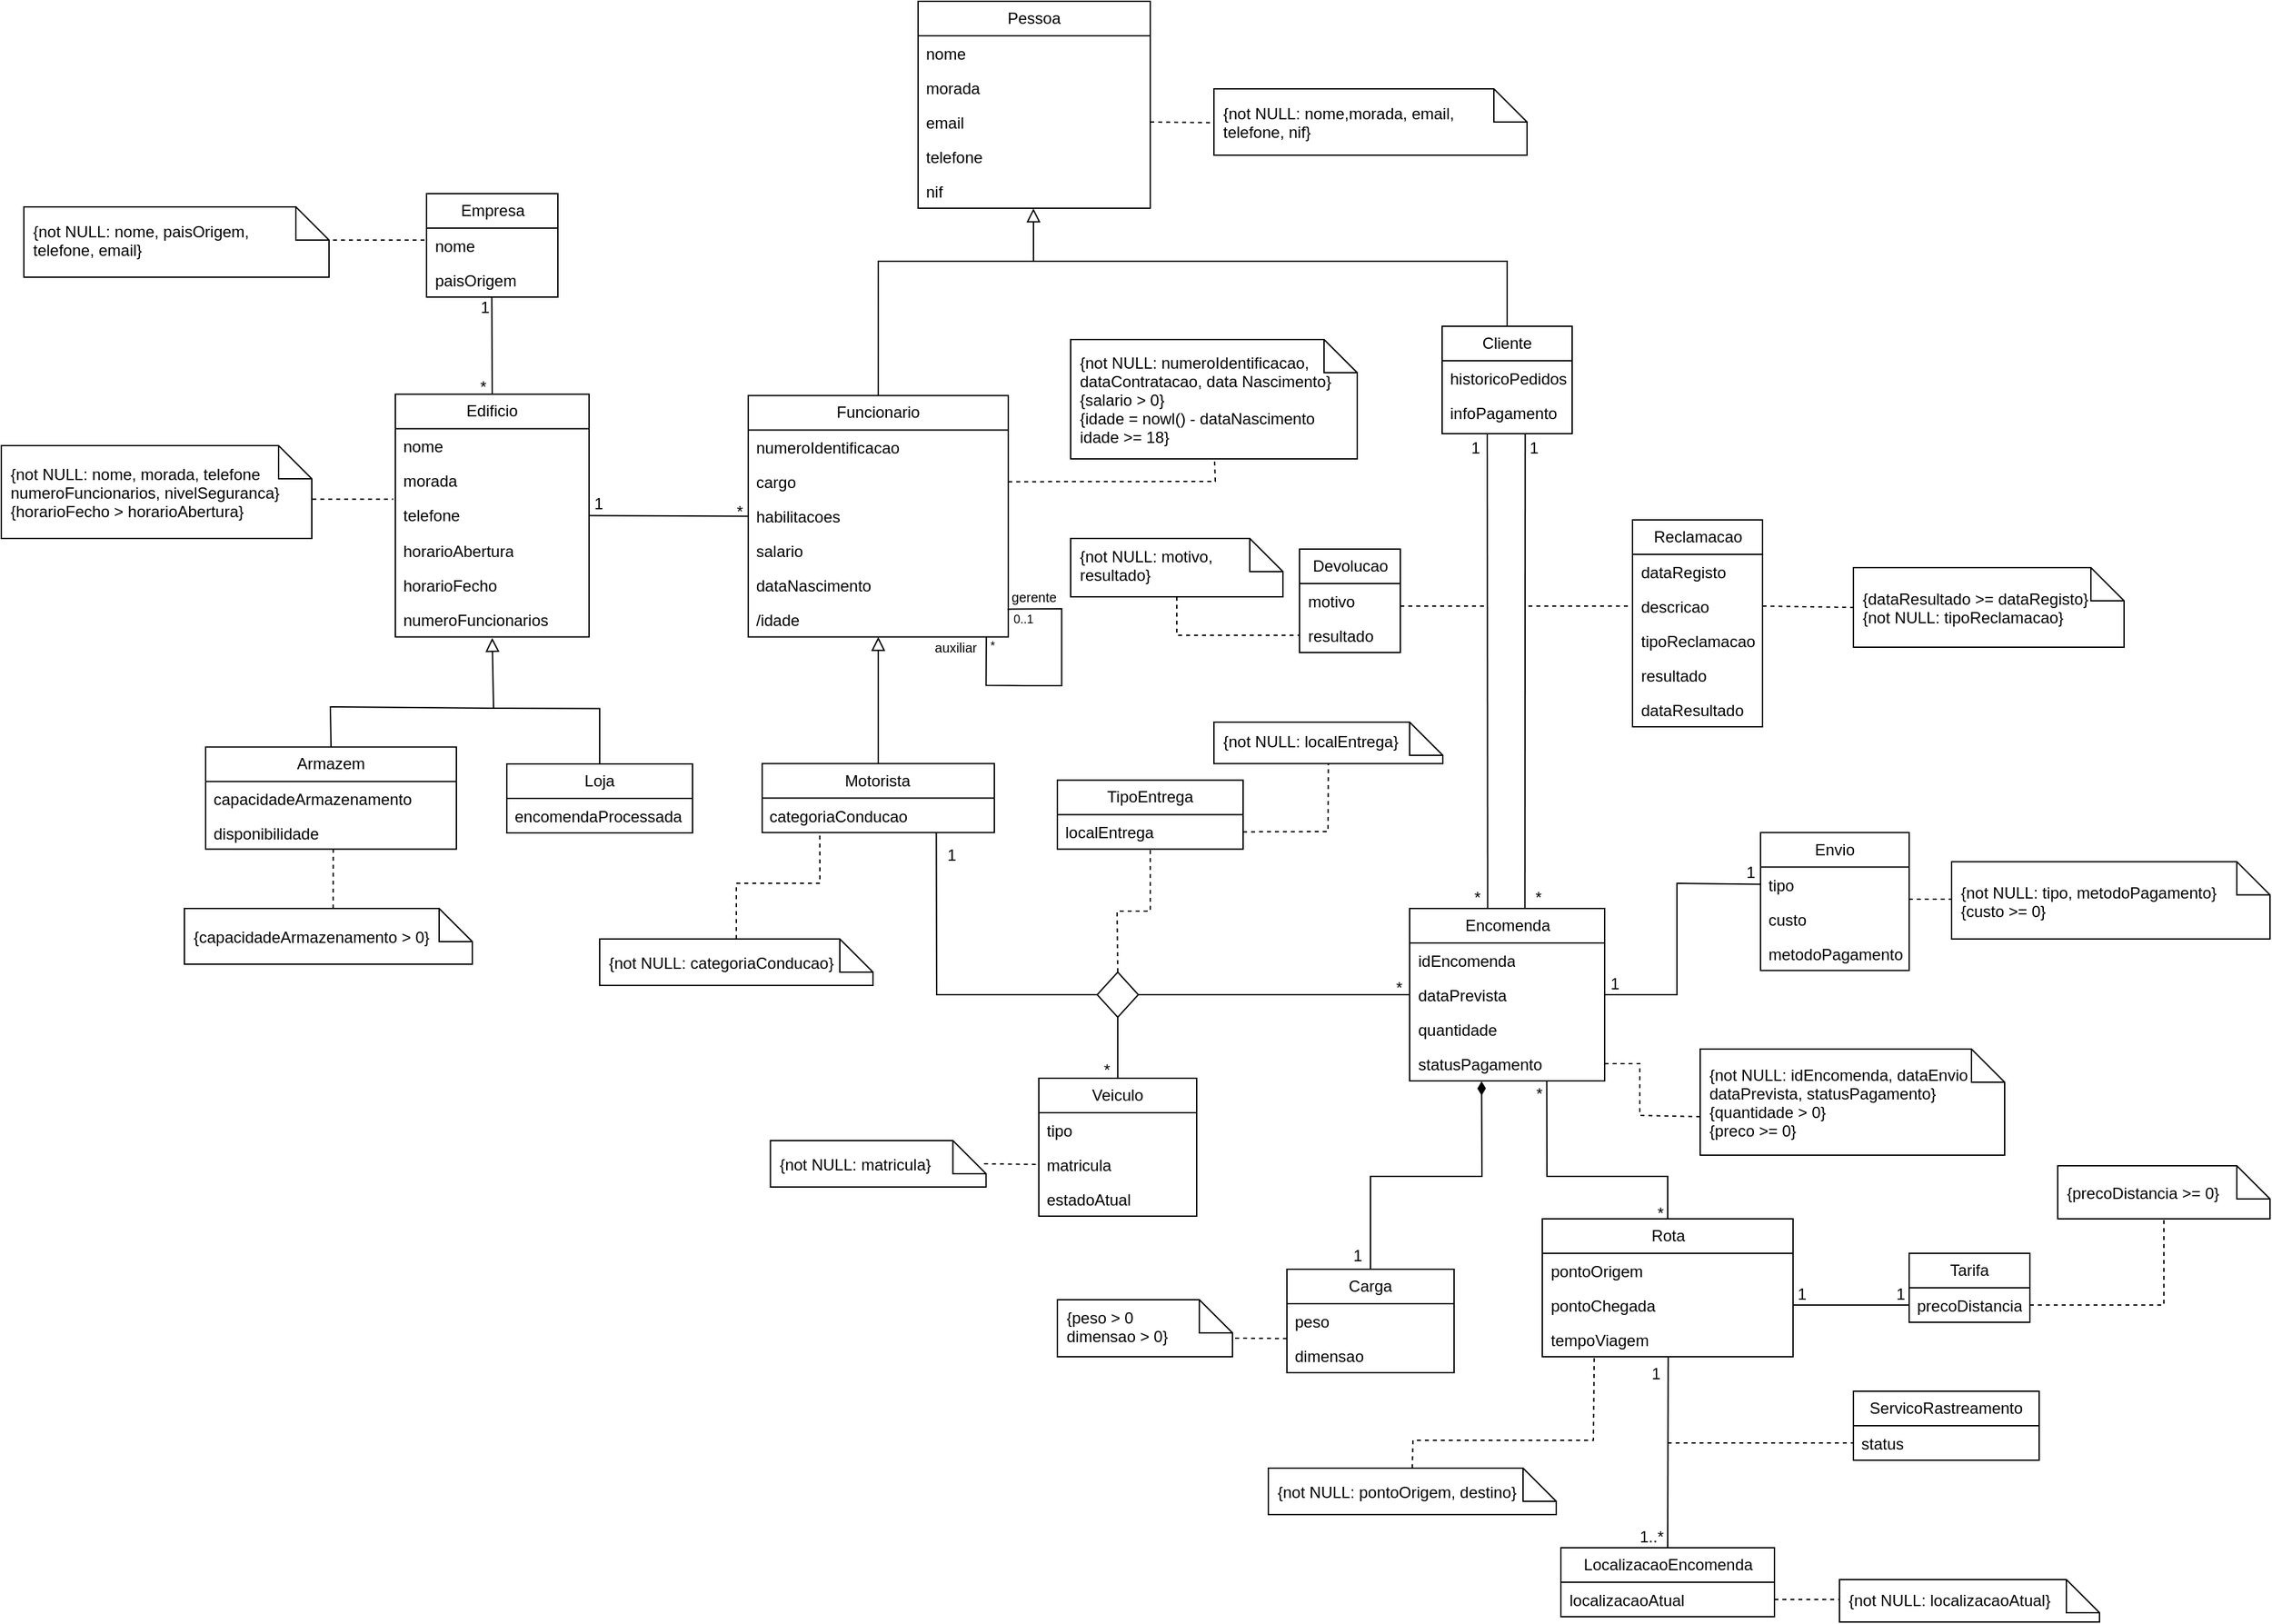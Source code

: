 <mxfile version="22.0.8" type="google">
  <diagram name="Página-1" id="c1pf2w7rJ1MKohKV896V">
    <mxGraphModel grid="1" page="1" gridSize="10" guides="1" tooltips="1" connect="1" arrows="1" fold="1" pageScale="1" pageWidth="827" pageHeight="1169" math="0" shadow="0">
      <root>
        <mxCell id="0" />
        <mxCell id="1" parent="0" />
        <mxCell id="B8VGZmQ4fg6ziI3VZuuN-1" value="Empresa" style="swimlane;fontStyle=0;childLayout=stackLayout;horizontal=1;startSize=26;fillColor=none;horizontalStack=0;resizeParent=1;resizeParentMax=0;resizeLast=0;collapsible=1;marginBottom=0;whiteSpace=wrap;html=1;" vertex="1" parent="1">
          <mxGeometry x="-179.5" y="40" width="99" height="78" as="geometry" />
        </mxCell>
        <mxCell id="B8VGZmQ4fg6ziI3VZuuN-2" value="nome" style="text;strokeColor=none;fillColor=none;align=left;verticalAlign=top;spacingLeft=4;spacingRight=4;overflow=hidden;rotatable=0;points=[[0,0.5],[1,0.5]];portConstraint=eastwest;whiteSpace=wrap;html=1;" vertex="1" parent="B8VGZmQ4fg6ziI3VZuuN-1">
          <mxGeometry y="26" width="99" height="26" as="geometry" />
        </mxCell>
        <mxCell id="B8VGZmQ4fg6ziI3VZuuN-3" value="paisOrigem" style="text;strokeColor=none;fillColor=none;align=left;verticalAlign=top;spacingLeft=4;spacingRight=4;overflow=hidden;rotatable=0;points=[[0,0.5],[1,0.5]];portConstraint=eastwest;whiteSpace=wrap;html=1;" vertex="1" parent="B8VGZmQ4fg6ziI3VZuuN-1">
          <mxGeometry y="52" width="99" height="26" as="geometry" />
        </mxCell>
        <mxCell id="B8VGZmQ4fg6ziI3VZuuN-4" value="Edificio" style="swimlane;fontStyle=0;childLayout=stackLayout;horizontal=1;startSize=26;fillColor=none;horizontalStack=0;resizeParent=1;resizeParentMax=0;resizeLast=0;collapsible=1;marginBottom=0;whiteSpace=wrap;html=1;direction=east;" vertex="1" parent="1">
          <mxGeometry x="-203" y="191.23" width="146" height="183" as="geometry" />
        </mxCell>
        <mxCell id="B8VGZmQ4fg6ziI3VZuuN-5" value="nome" style="text;strokeColor=none;fillColor=none;align=left;verticalAlign=top;spacingLeft=4;spacingRight=4;overflow=hidden;rotatable=0;points=[[0,0.5],[1,0.5]];portConstraint=eastwest;whiteSpace=wrap;html=1;" vertex="1" parent="B8VGZmQ4fg6ziI3VZuuN-4">
          <mxGeometry y="26" width="146" height="26" as="geometry" />
        </mxCell>
        <mxCell id="B8VGZmQ4fg6ziI3VZuuN-6" value="morada" style="text;strokeColor=none;fillColor=none;align=left;verticalAlign=top;spacingLeft=4;spacingRight=4;overflow=hidden;rotatable=0;points=[[0,0.5],[1,0.5]];portConstraint=eastwest;whiteSpace=wrap;html=1;" vertex="1" parent="B8VGZmQ4fg6ziI3VZuuN-4">
          <mxGeometry y="52" width="146" height="26" as="geometry" />
        </mxCell>
        <mxCell id="B8VGZmQ4fg6ziI3VZuuN-7" value="telefone&lt;br&gt;" style="text;strokeColor=none;fillColor=none;align=left;verticalAlign=top;spacingLeft=4;spacingRight=4;overflow=hidden;rotatable=0;points=[[0,0.5],[1,0.5]];portConstraint=eastwest;whiteSpace=wrap;html=1;" vertex="1" parent="B8VGZmQ4fg6ziI3VZuuN-4">
          <mxGeometry y="78" width="146" height="27" as="geometry" />
        </mxCell>
        <mxCell id="B8VGZmQ4fg6ziI3VZuuN-8" value="horarioAbertura" style="text;strokeColor=none;fillColor=none;align=left;verticalAlign=top;spacingLeft=4;spacingRight=4;overflow=hidden;rotatable=0;points=[[0,0.5],[1,0.5]];portConstraint=eastwest;whiteSpace=wrap;html=1;" vertex="1" parent="B8VGZmQ4fg6ziI3VZuuN-4">
          <mxGeometry y="105" width="146" height="26" as="geometry" />
        </mxCell>
        <mxCell id="B8VGZmQ4fg6ziI3VZuuN-9" value="horarioFecho" style="text;strokeColor=none;fillColor=none;align=left;verticalAlign=top;spacingLeft=4;spacingRight=4;overflow=hidden;rotatable=0;points=[[0,0.5],[1,0.5]];portConstraint=eastwest;whiteSpace=wrap;html=1;" vertex="1" parent="B8VGZmQ4fg6ziI3VZuuN-4">
          <mxGeometry y="131" width="146" height="26" as="geometry" />
        </mxCell>
        <mxCell id="B8VGZmQ4fg6ziI3VZuuN-10" value="numeroFuncionarios" style="text;strokeColor=none;fillColor=none;align=left;verticalAlign=top;spacingLeft=4;spacingRight=4;overflow=hidden;rotatable=0;points=[[0,0.5],[1,0.5]];portConstraint=eastwest;whiteSpace=wrap;html=1;" vertex="1" parent="B8VGZmQ4fg6ziI3VZuuN-4">
          <mxGeometry y="157" width="146" height="26" as="geometry" />
        </mxCell>
        <mxCell id="B8VGZmQ4fg6ziI3VZuuN-13" value="" style="endArrow=none;html=1;rounded=0;exitX=0.5;exitY=0;exitDx=0;exitDy=0;entryX=0.497;entryY=1;entryDx=0;entryDy=0;entryPerimeter=0;" edge="1" parent="1" source="B8VGZmQ4fg6ziI3VZuuN-4" target="B8VGZmQ4fg6ziI3VZuuN-3">
          <mxGeometry relative="1" as="geometry">
            <mxPoint x="-112" y="198.23" as="sourcePoint" />
            <mxPoint x="-130" y="120" as="targetPoint" />
          </mxGeometry>
        </mxCell>
        <mxCell id="B8VGZmQ4fg6ziI3VZuuN-14" value="*" style="resizable=0;html=1;whiteSpace=wrap;align=left;verticalAlign=bottom;" connectable="0" vertex="1" parent="B8VGZmQ4fg6ziI3VZuuN-13">
          <mxGeometry x="-1" relative="1" as="geometry">
            <mxPoint x="-11" y="3" as="offset" />
          </mxGeometry>
        </mxCell>
        <mxCell id="B8VGZmQ4fg6ziI3VZuuN-15" value="1" style="resizable=0;html=1;whiteSpace=wrap;align=right;verticalAlign=bottom;" connectable="0" vertex="1" parent="B8VGZmQ4fg6ziI3VZuuN-13">
          <mxGeometry x="1" relative="1" as="geometry">
            <mxPoint y="16" as="offset" />
          </mxGeometry>
        </mxCell>
        <mxCell id="B8VGZmQ4fg6ziI3VZuuN-16" value="Loja" style="swimlane;fontStyle=0;childLayout=stackLayout;horizontal=1;startSize=26;fillColor=none;horizontalStack=0;resizeParent=1;resizeParentMax=0;resizeLast=0;collapsible=1;marginBottom=0;whiteSpace=wrap;html=1;" vertex="1" parent="1">
          <mxGeometry x="-119" y="469.97" width="140" height="52" as="geometry" />
        </mxCell>
        <mxCell id="B8VGZmQ4fg6ziI3VZuuN-17" value="encomendaProcessada" style="text;strokeColor=none;fillColor=none;align=left;verticalAlign=top;spacingLeft=4;spacingRight=4;overflow=hidden;rotatable=0;points=[[0,0.5],[1,0.5]];portConstraint=eastwest;whiteSpace=wrap;html=1;" vertex="1" parent="B8VGZmQ4fg6ziI3VZuuN-16">
          <mxGeometry y="26" width="140" height="26" as="geometry" />
        </mxCell>
        <mxCell id="B8VGZmQ4fg6ziI3VZuuN-18" value="Armazem" style="swimlane;fontStyle=0;childLayout=stackLayout;horizontal=1;startSize=26;fillColor=none;horizontalStack=0;resizeParent=1;resizeParentMax=0;resizeLast=0;collapsible=1;marginBottom=0;whiteSpace=wrap;html=1;" vertex="1" parent="1">
          <mxGeometry x="-346" y="457.23" width="189" height="77" as="geometry" />
        </mxCell>
        <mxCell id="B8VGZmQ4fg6ziI3VZuuN-19" value="capacidadeArmazenamento" style="text;strokeColor=none;fillColor=none;align=left;verticalAlign=top;spacingLeft=4;spacingRight=4;overflow=hidden;rotatable=0;points=[[0,0.5],[1,0.5]];portConstraint=eastwest;whiteSpace=wrap;html=1;" vertex="1" parent="B8VGZmQ4fg6ziI3VZuuN-18">
          <mxGeometry y="26" width="189" height="26" as="geometry" />
        </mxCell>
        <mxCell id="B8VGZmQ4fg6ziI3VZuuN-20" value="disponibilidade" style="text;strokeColor=none;fillColor=none;align=left;verticalAlign=top;spacingLeft=4;spacingRight=4;overflow=hidden;rotatable=0;points=[[0,0.5],[1,0.5]];portConstraint=eastwest;whiteSpace=wrap;html=1;" vertex="1" parent="B8VGZmQ4fg6ziI3VZuuN-18">
          <mxGeometry y="52" width="189" height="25" as="geometry" />
        </mxCell>
        <mxCell id="B8VGZmQ4fg6ziI3VZuuN-21" value="" style="endArrow=none;html=1;rounded=0;entryX=0.5;entryY=0;entryDx=0;entryDy=0;" edge="1" parent="1" target="B8VGZmQ4fg6ziI3VZuuN-16">
          <mxGeometry width="50" height="50" relative="1" as="geometry">
            <mxPoint x="-133" y="428" as="sourcePoint" />
            <mxPoint x="3.5" y="430.23" as="targetPoint" />
            <Array as="points">
              <mxPoint x="-49" y="428.23" />
            </Array>
          </mxGeometry>
        </mxCell>
        <mxCell id="B8VGZmQ4fg6ziI3VZuuN-22" value="" style="endArrow=none;html=1;rounded=0;exitX=1;exitY=0.5;exitDx=0;exitDy=0;entryX=0;entryY=0.5;entryDx=0;entryDy=0;" edge="1" parent="1" source="B8VGZmQ4fg6ziI3VZuuN-7" target="B8VGZmQ4fg6ziI3VZuuN-30">
          <mxGeometry relative="1" as="geometry">
            <mxPoint x="-56" y="270.4" as="sourcePoint" />
            <mxPoint x="7" y="270.23" as="targetPoint" />
          </mxGeometry>
        </mxCell>
        <mxCell id="B8VGZmQ4fg6ziI3VZuuN-23" value="1" style="resizable=0;html=1;whiteSpace=wrap;align=left;verticalAlign=bottom;" connectable="0" vertex="1" parent="B8VGZmQ4fg6ziI3VZuuN-22">
          <mxGeometry x="-1" relative="1" as="geometry">
            <mxPoint x="2" as="offset" />
          </mxGeometry>
        </mxCell>
        <mxCell id="B8VGZmQ4fg6ziI3VZuuN-24" value="*" style="resizable=0;html=1;whiteSpace=wrap;align=right;verticalAlign=bottom;" connectable="0" vertex="1" parent="B8VGZmQ4fg6ziI3VZuuN-22">
          <mxGeometry x="1" relative="1" as="geometry">
            <mxPoint x="-2" y="5" as="offset" />
          </mxGeometry>
        </mxCell>
        <mxCell id="B8VGZmQ4fg6ziI3VZuuN-25" value="" style="endArrow=block;html=1;rounded=0;align=center;verticalAlign=bottom;endFill=0;labelBackgroundColor=none;endSize=8;entryX=0.5;entryY=1.03;entryDx=0;entryDy=0;entryPerimeter=0;exitX=0.5;exitY=0;exitDx=0;exitDy=0;" edge="1" parent="1" source="B8VGZmQ4fg6ziI3VZuuN-18" target="B8VGZmQ4fg6ziI3VZuuN-10">
          <mxGeometry relative="1" as="geometry">
            <mxPoint x="-252" y="456.23" as="sourcePoint" />
            <mxPoint x="-129.27" y="396.062" as="targetPoint" />
            <Array as="points">
              <mxPoint x="-252" y="427" />
              <mxPoint x="-129" y="428" />
            </Array>
          </mxGeometry>
        </mxCell>
        <mxCell id="B8VGZmQ4fg6ziI3VZuuN-26" value="" style="resizable=0;html=1;align=center;verticalAlign=top;labelBackgroundColor=none;" connectable="0" vertex="1" parent="B8VGZmQ4fg6ziI3VZuuN-25">
          <mxGeometry relative="1" as="geometry" />
        </mxCell>
        <mxCell id="B8VGZmQ4fg6ziI3VZuuN-27" value="Funcionario" style="swimlane;fontStyle=0;childLayout=stackLayout;horizontal=1;startSize=26;fillColor=none;horizontalStack=0;resizeParent=1;resizeParentMax=0;resizeLast=0;collapsible=1;marginBottom=0;whiteSpace=wrap;html=1;" vertex="1" parent="1">
          <mxGeometry x="62.98" y="192.23" width="196" height="182" as="geometry" />
        </mxCell>
        <mxCell id="B8VGZmQ4fg6ziI3VZuuN-28" value="numeroIdentificacao" style="text;strokeColor=none;fillColor=none;align=left;verticalAlign=top;spacingLeft=4;spacingRight=4;overflow=hidden;rotatable=0;points=[[0,0.5],[1,0.5]];portConstraint=eastwest;whiteSpace=wrap;html=1;" vertex="1" parent="B8VGZmQ4fg6ziI3VZuuN-27">
          <mxGeometry y="26" width="196" height="26" as="geometry" />
        </mxCell>
        <mxCell id="B8VGZmQ4fg6ziI3VZuuN-29" value="cargo" style="text;strokeColor=none;fillColor=none;align=left;verticalAlign=top;spacingLeft=4;spacingRight=4;overflow=hidden;rotatable=0;points=[[0,0.5],[1,0.5]];portConstraint=eastwest;whiteSpace=wrap;html=1;" vertex="1" parent="B8VGZmQ4fg6ziI3VZuuN-27">
          <mxGeometry y="52" width="196" height="26" as="geometry" />
        </mxCell>
        <mxCell id="B8VGZmQ4fg6ziI3VZuuN-30" value="habilitacoes" style="text;strokeColor=none;fillColor=none;align=left;verticalAlign=top;spacingLeft=4;spacingRight=4;overflow=hidden;rotatable=0;points=[[0,0.5],[1,0.5]];portConstraint=eastwest;whiteSpace=wrap;html=1;" vertex="1" parent="B8VGZmQ4fg6ziI3VZuuN-27">
          <mxGeometry y="78" width="196" height="26" as="geometry" />
        </mxCell>
        <mxCell id="B8VGZmQ4fg6ziI3VZuuN-31" value="salario" style="text;strokeColor=none;fillColor=none;align=left;verticalAlign=top;spacingLeft=4;spacingRight=4;overflow=hidden;rotatable=0;points=[[0,0.5],[1,0.5]];portConstraint=eastwest;whiteSpace=wrap;html=1;" vertex="1" parent="B8VGZmQ4fg6ziI3VZuuN-27">
          <mxGeometry y="104" width="196" height="26" as="geometry" />
        </mxCell>
        <mxCell id="XLVUF6nElw-Y3cAqu3t1-1" value="dataNascimento" style="text;strokeColor=none;fillColor=none;align=left;verticalAlign=top;spacingLeft=4;spacingRight=4;overflow=hidden;rotatable=0;points=[[0,0.5],[1,0.5]];portConstraint=eastwest;whiteSpace=wrap;html=1;" vertex="1" parent="B8VGZmQ4fg6ziI3VZuuN-27">
          <mxGeometry y="130" width="196" height="26" as="geometry" />
        </mxCell>
        <mxCell id="XLVUF6nElw-Y3cAqu3t1-2" value="/idade" style="text;strokeColor=none;fillColor=none;align=left;verticalAlign=top;spacingLeft=4;spacingRight=4;overflow=hidden;rotatable=0;points=[[0,0.5],[1,0.5]];portConstraint=eastwest;whiteSpace=wrap;html=1;" vertex="1" parent="B8VGZmQ4fg6ziI3VZuuN-27">
          <mxGeometry y="156" width="196" height="26" as="geometry" />
        </mxCell>
        <mxCell id="B8VGZmQ4fg6ziI3VZuuN-32" value="Pessoa" style="swimlane;fontStyle=0;childLayout=stackLayout;horizontal=1;startSize=26;fillColor=none;horizontalStack=0;resizeParent=1;resizeParentMax=0;resizeLast=0;collapsible=1;marginBottom=0;whiteSpace=wrap;html=1;" vertex="1" parent="1">
          <mxGeometry x="191" y="-105" width="175" height="156" as="geometry" />
        </mxCell>
        <mxCell id="B8VGZmQ4fg6ziI3VZuuN-33" value="nome" style="text;strokeColor=none;fillColor=none;align=left;verticalAlign=top;spacingLeft=4;spacingRight=4;overflow=hidden;rotatable=0;points=[[0,0.5],[1,0.5]];portConstraint=eastwest;whiteSpace=wrap;html=1;" vertex="1" parent="B8VGZmQ4fg6ziI3VZuuN-32">
          <mxGeometry y="26" width="175" height="26" as="geometry" />
        </mxCell>
        <mxCell id="B8VGZmQ4fg6ziI3VZuuN-34" value="morada" style="text;strokeColor=none;fillColor=none;align=left;verticalAlign=top;spacingLeft=4;spacingRight=4;overflow=hidden;rotatable=0;points=[[0,0.5],[1,0.5]];portConstraint=eastwest;whiteSpace=wrap;html=1;" vertex="1" parent="B8VGZmQ4fg6ziI3VZuuN-32">
          <mxGeometry y="52" width="175" height="26" as="geometry" />
        </mxCell>
        <mxCell id="B8VGZmQ4fg6ziI3VZuuN-35" value="email" style="text;strokeColor=none;fillColor=none;align=left;verticalAlign=top;spacingLeft=4;spacingRight=4;overflow=hidden;rotatable=0;points=[[0,0.5],[1,0.5]];portConstraint=eastwest;whiteSpace=wrap;html=1;" vertex="1" parent="B8VGZmQ4fg6ziI3VZuuN-32">
          <mxGeometry y="78" width="175" height="26" as="geometry" />
        </mxCell>
        <mxCell id="B8VGZmQ4fg6ziI3VZuuN-36" value="telefone" style="text;strokeColor=none;fillColor=none;align=left;verticalAlign=top;spacingLeft=4;spacingRight=4;overflow=hidden;rotatable=0;points=[[0,0.5],[1,0.5]];portConstraint=eastwest;whiteSpace=wrap;html=1;" vertex="1" parent="B8VGZmQ4fg6ziI3VZuuN-32">
          <mxGeometry y="104" width="175" height="26" as="geometry" />
        </mxCell>
        <mxCell id="B8VGZmQ4fg6ziI3VZuuN-37" value="nif" style="text;strokeColor=none;fillColor=none;align=left;verticalAlign=top;spacingLeft=4;spacingRight=4;overflow=hidden;rotatable=0;points=[[0,0.5],[1,0.5]];portConstraint=eastwest;whiteSpace=wrap;html=1;" vertex="1" parent="B8VGZmQ4fg6ziI3VZuuN-32">
          <mxGeometry y="130" width="175" height="26" as="geometry" />
        </mxCell>
        <mxCell id="B8VGZmQ4fg6ziI3VZuuN-38" value="Cliente" style="swimlane;fontStyle=0;childLayout=stackLayout;horizontal=1;startSize=26;fillColor=none;horizontalStack=0;resizeParent=1;resizeParentMax=0;resizeLast=0;collapsible=1;marginBottom=0;whiteSpace=wrap;html=1;" vertex="1" parent="1">
          <mxGeometry x="586" y="140" width="98" height="81" as="geometry" />
        </mxCell>
        <mxCell id="B8VGZmQ4fg6ziI3VZuuN-39" value="historicoPedidos" style="text;strokeColor=none;fillColor=none;align=left;verticalAlign=top;spacingLeft=4;spacingRight=4;overflow=hidden;rotatable=0;points=[[0,0.5],[1,0.5]];portConstraint=eastwest;whiteSpace=wrap;html=1;" vertex="1" parent="B8VGZmQ4fg6ziI3VZuuN-38">
          <mxGeometry y="26" width="98" height="26" as="geometry" />
        </mxCell>
        <mxCell id="B8VGZmQ4fg6ziI3VZuuN-40" value="infoPagamento" style="text;strokeColor=none;fillColor=none;align=left;verticalAlign=top;spacingLeft=4;spacingRight=4;overflow=hidden;rotatable=0;points=[[0,0.5],[1,0.5]];portConstraint=eastwest;whiteSpace=wrap;html=1;" vertex="1" parent="B8VGZmQ4fg6ziI3VZuuN-38">
          <mxGeometry y="52" width="98" height="29" as="geometry" />
        </mxCell>
        <mxCell id="B8VGZmQ4fg6ziI3VZuuN-41" value="Motorista" style="swimlane;fontStyle=0;childLayout=stackLayout;horizontal=1;startSize=26;fillColor=none;horizontalStack=0;resizeParent=1;resizeParentMax=0;resizeLast=0;collapsible=1;marginBottom=0;whiteSpace=wrap;html=1;" vertex="1" parent="1">
          <mxGeometry x="73.48" y="469.73" width="175" height="52" as="geometry" />
        </mxCell>
        <mxCell id="B8VGZmQ4fg6ziI3VZuuN-42" value="categoriaConducao" style="text;strokeColor=none;fillColor=none;align=left;verticalAlign=top;spacingLeft=4;spacingRight=4;overflow=hidden;rotatable=0;points=[[0,0.5],[1,0.5]];portConstraint=eastwest;whiteSpace=wrap;html=1;" vertex="1" parent="B8VGZmQ4fg6ziI3VZuuN-41">
          <mxGeometry y="26" width="175" height="26" as="geometry" />
        </mxCell>
        <mxCell id="B8VGZmQ4fg6ziI3VZuuN-43" value="Veiculo" style="swimlane;fontStyle=0;childLayout=stackLayout;horizontal=1;startSize=26;fillColor=none;horizontalStack=0;resizeParent=1;resizeParentMax=0;resizeLast=0;collapsible=1;marginBottom=0;whiteSpace=wrap;html=1;" vertex="1" parent="1">
          <mxGeometry x="282.0" y="707" width="119" height="104" as="geometry" />
        </mxCell>
        <mxCell id="B8VGZmQ4fg6ziI3VZuuN-44" value="tipo" style="text;strokeColor=none;fillColor=none;align=left;verticalAlign=top;spacingLeft=4;spacingRight=4;overflow=hidden;rotatable=0;points=[[0,0.5],[1,0.5]];portConstraint=eastwest;whiteSpace=wrap;html=1;" vertex="1" parent="B8VGZmQ4fg6ziI3VZuuN-43">
          <mxGeometry y="26" width="119" height="26" as="geometry" />
        </mxCell>
        <mxCell id="B8VGZmQ4fg6ziI3VZuuN-45" value="matricula" style="text;strokeColor=none;fillColor=none;align=left;verticalAlign=top;spacingLeft=4;spacingRight=4;overflow=hidden;rotatable=0;points=[[0,0.5],[1,0.5]];portConstraint=eastwest;whiteSpace=wrap;html=1;" vertex="1" parent="B8VGZmQ4fg6ziI3VZuuN-43">
          <mxGeometry y="52" width="119" height="26" as="geometry" />
        </mxCell>
        <mxCell id="B8VGZmQ4fg6ziI3VZuuN-46" value="estadoAtual" style="text;strokeColor=none;fillColor=none;align=left;verticalAlign=top;spacingLeft=4;spacingRight=4;overflow=hidden;rotatable=0;points=[[0,0.5],[1,0.5]];portConstraint=eastwest;whiteSpace=wrap;html=1;" vertex="1" parent="B8VGZmQ4fg6ziI3VZuuN-43">
          <mxGeometry y="78" width="119" height="26" as="geometry" />
        </mxCell>
        <mxCell id="B8VGZmQ4fg6ziI3VZuuN-47" value="Devolucao" style="swimlane;fontStyle=0;childLayout=stackLayout;horizontal=1;startSize=26;fillColor=none;horizontalStack=0;resizeParent=1;resizeParentMax=0;resizeLast=0;collapsible=1;marginBottom=0;whiteSpace=wrap;html=1;" vertex="1" parent="1">
          <mxGeometry x="478.5" y="308" width="76" height="78" as="geometry" />
        </mxCell>
        <mxCell id="B8VGZmQ4fg6ziI3VZuuN-48" value="motivo" style="text;strokeColor=none;fillColor=none;align=left;verticalAlign=top;spacingLeft=4;spacingRight=4;overflow=hidden;rotatable=0;points=[[0,0.5],[1,0.5]];portConstraint=eastwest;whiteSpace=wrap;html=1;" vertex="1" parent="B8VGZmQ4fg6ziI3VZuuN-47">
          <mxGeometry y="26" width="76" height="26" as="geometry" />
        </mxCell>
        <mxCell id="B8VGZmQ4fg6ziI3VZuuN-49" value="resultado" style="text;strokeColor=none;fillColor=none;align=left;verticalAlign=top;spacingLeft=4;spacingRight=4;overflow=hidden;rotatable=0;points=[[0,0.5],[1,0.5]];portConstraint=eastwest;whiteSpace=wrap;html=1;" vertex="1" parent="B8VGZmQ4fg6ziI3VZuuN-47">
          <mxGeometry y="52" width="76" height="26" as="geometry" />
        </mxCell>
        <mxCell id="B8VGZmQ4fg6ziI3VZuuN-50" value="Reclamacao" style="swimlane;fontStyle=0;childLayout=stackLayout;horizontal=1;startSize=26;fillColor=none;horizontalStack=0;resizeParent=1;resizeParentMax=0;resizeLast=0;collapsible=1;marginBottom=0;whiteSpace=wrap;html=1;" vertex="1" parent="1">
          <mxGeometry x="729.5" y="286" width="98" height="156" as="geometry" />
        </mxCell>
        <mxCell id="B8VGZmQ4fg6ziI3VZuuN-51" value="dataRegisto" style="text;strokeColor=none;fillColor=none;align=left;verticalAlign=top;spacingLeft=4;spacingRight=4;overflow=hidden;rotatable=0;points=[[0,0.5],[1,0.5]];portConstraint=eastwest;whiteSpace=wrap;html=1;" vertex="1" parent="B8VGZmQ4fg6ziI3VZuuN-50">
          <mxGeometry y="26" width="98" height="26" as="geometry" />
        </mxCell>
        <mxCell id="B8VGZmQ4fg6ziI3VZuuN-52" value="descricao" style="text;strokeColor=none;fillColor=none;align=left;verticalAlign=top;spacingLeft=4;spacingRight=4;overflow=hidden;rotatable=0;points=[[0,0.5],[1,0.5]];portConstraint=eastwest;whiteSpace=wrap;html=1;" vertex="1" parent="B8VGZmQ4fg6ziI3VZuuN-50">
          <mxGeometry y="52" width="98" height="26" as="geometry" />
        </mxCell>
        <mxCell id="B8VGZmQ4fg6ziI3VZuuN-53" value="tipoReclamacao" style="text;strokeColor=none;fillColor=none;align=left;verticalAlign=top;spacingLeft=4;spacingRight=4;overflow=hidden;rotatable=0;points=[[0,0.5],[1,0.5]];portConstraint=eastwest;whiteSpace=wrap;html=1;" vertex="1" parent="B8VGZmQ4fg6ziI3VZuuN-50">
          <mxGeometry y="78" width="98" height="26" as="geometry" />
        </mxCell>
        <mxCell id="B8VGZmQ4fg6ziI3VZuuN-54" value="resultado" style="text;strokeColor=none;fillColor=none;align=left;verticalAlign=top;spacingLeft=4;spacingRight=4;overflow=hidden;rotatable=0;points=[[0,0.5],[1,0.5]];portConstraint=eastwest;whiteSpace=wrap;html=1;" vertex="1" parent="B8VGZmQ4fg6ziI3VZuuN-50">
          <mxGeometry y="104" width="98" height="26" as="geometry" />
        </mxCell>
        <mxCell id="B8VGZmQ4fg6ziI3VZuuN-55" value="dataResultado" style="text;strokeColor=none;fillColor=none;align=left;verticalAlign=top;spacingLeft=4;spacingRight=4;overflow=hidden;rotatable=0;points=[[0,0.5],[1,0.5]];portConstraint=eastwest;whiteSpace=wrap;html=1;" vertex="1" parent="B8VGZmQ4fg6ziI3VZuuN-50">
          <mxGeometry y="130" width="98" height="26" as="geometry" />
        </mxCell>
        <mxCell id="B8VGZmQ4fg6ziI3VZuuN-56" value="Encomenda" style="swimlane;fontStyle=0;childLayout=stackLayout;horizontal=1;startSize=26;fillColor=none;horizontalStack=0;resizeParent=1;resizeParentMax=0;resizeLast=0;collapsible=1;marginBottom=0;whiteSpace=wrap;html=1;" vertex="1" parent="1">
          <mxGeometry x="561.5" y="579" width="147" height="130" as="geometry" />
        </mxCell>
        <mxCell id="B8VGZmQ4fg6ziI3VZuuN-57" value="idEncomenda" style="text;strokeColor=none;fillColor=none;align=left;verticalAlign=top;spacingLeft=4;spacingRight=4;overflow=hidden;rotatable=0;points=[[0,0.5],[1,0.5]];portConstraint=eastwest;whiteSpace=wrap;html=1;" vertex="1" parent="B8VGZmQ4fg6ziI3VZuuN-56">
          <mxGeometry y="26" width="147" height="26" as="geometry" />
        </mxCell>
        <mxCell id="B8VGZmQ4fg6ziI3VZuuN-58" value="dataPrevista" style="text;strokeColor=none;fillColor=none;align=left;verticalAlign=top;spacingLeft=4;spacingRight=4;overflow=hidden;rotatable=0;points=[[0,0.5],[1,0.5]];portConstraint=eastwest;whiteSpace=wrap;html=1;" vertex="1" parent="B8VGZmQ4fg6ziI3VZuuN-56">
          <mxGeometry y="52" width="147" height="26" as="geometry" />
        </mxCell>
        <mxCell id="B8VGZmQ4fg6ziI3VZuuN-59" value="quantidade" style="text;strokeColor=none;fillColor=none;align=left;verticalAlign=top;spacingLeft=4;spacingRight=4;overflow=hidden;rotatable=0;points=[[0,0.5],[1,0.5]];portConstraint=eastwest;whiteSpace=wrap;html=1;" vertex="1" parent="B8VGZmQ4fg6ziI3VZuuN-56">
          <mxGeometry y="78" width="147" height="26" as="geometry" />
        </mxCell>
        <mxCell id="B8VGZmQ4fg6ziI3VZuuN-60" value="statusPagamento" style="text;strokeColor=none;fillColor=none;align=left;verticalAlign=top;spacingLeft=4;spacingRight=4;overflow=hidden;rotatable=0;points=[[0,0.5],[1,0.5]];portConstraint=eastwest;whiteSpace=wrap;html=1;" vertex="1" parent="B8VGZmQ4fg6ziI3VZuuN-56">
          <mxGeometry y="104" width="147" height="26" as="geometry" />
        </mxCell>
        <mxCell id="B8VGZmQ4fg6ziI3VZuuN-61" value="Envio" style="swimlane;fontStyle=0;childLayout=stackLayout;horizontal=1;startSize=26;fillColor=none;horizontalStack=0;resizeParent=1;resizeParentMax=0;resizeLast=0;collapsible=1;marginBottom=0;whiteSpace=wrap;html=1;" vertex="1" parent="1">
          <mxGeometry x="826" y="521.73" width="112" height="104" as="geometry" />
        </mxCell>
        <mxCell id="B8VGZmQ4fg6ziI3VZuuN-62" value="tipo" style="text;strokeColor=none;fillColor=none;align=left;verticalAlign=top;spacingLeft=4;spacingRight=4;overflow=hidden;rotatable=0;points=[[0,0.5],[1,0.5]];portConstraint=eastwest;whiteSpace=wrap;html=1;" vertex="1" parent="B8VGZmQ4fg6ziI3VZuuN-61">
          <mxGeometry y="26" width="112" height="26" as="geometry" />
        </mxCell>
        <mxCell id="B8VGZmQ4fg6ziI3VZuuN-63" value="custo" style="text;strokeColor=none;fillColor=none;align=left;verticalAlign=top;spacingLeft=4;spacingRight=4;overflow=hidden;rotatable=0;points=[[0,0.5],[1,0.5]];portConstraint=eastwest;whiteSpace=wrap;html=1;" vertex="1" parent="B8VGZmQ4fg6ziI3VZuuN-61">
          <mxGeometry y="52" width="112" height="26" as="geometry" />
        </mxCell>
        <mxCell id="B8VGZmQ4fg6ziI3VZuuN-64" value="metodoPagamento&lt;br&gt;" style="text;strokeColor=none;fillColor=none;align=left;verticalAlign=top;spacingLeft=4;spacingRight=4;overflow=hidden;rotatable=0;points=[[0,0.5],[1,0.5]];portConstraint=eastwest;whiteSpace=wrap;html=1;" vertex="1" parent="B8VGZmQ4fg6ziI3VZuuN-61">
          <mxGeometry y="78" width="112" height="26" as="geometry" />
        </mxCell>
        <mxCell id="B8VGZmQ4fg6ziI3VZuuN-65" value="Carga" style="swimlane;fontStyle=0;childLayout=stackLayout;horizontal=1;startSize=26;fillColor=none;horizontalStack=0;resizeParent=1;resizeParentMax=0;resizeLast=0;collapsible=1;marginBottom=0;whiteSpace=wrap;html=1;" vertex="1" parent="1">
          <mxGeometry x="469" y="851" width="126" height="78" as="geometry" />
        </mxCell>
        <mxCell id="B8VGZmQ4fg6ziI3VZuuN-66" value="peso" style="text;strokeColor=none;fillColor=none;align=left;verticalAlign=top;spacingLeft=4;spacingRight=4;overflow=hidden;rotatable=0;points=[[0,0.5],[1,0.5]];portConstraint=eastwest;whiteSpace=wrap;html=1;" vertex="1" parent="B8VGZmQ4fg6ziI3VZuuN-65">
          <mxGeometry y="26" width="126" height="26" as="geometry" />
        </mxCell>
        <mxCell id="B8VGZmQ4fg6ziI3VZuuN-67" value="dimensao" style="text;strokeColor=none;fillColor=none;align=left;verticalAlign=top;spacingLeft=4;spacingRight=4;overflow=hidden;rotatable=0;points=[[0,0.5],[1,0.5]];portConstraint=eastwest;whiteSpace=wrap;html=1;" vertex="1" parent="B8VGZmQ4fg6ziI3VZuuN-65">
          <mxGeometry y="52" width="126" height="26" as="geometry" />
        </mxCell>
        <mxCell id="B8VGZmQ4fg6ziI3VZuuN-69" value="Rota" style="swimlane;fontStyle=0;childLayout=stackLayout;horizontal=1;startSize=26;fillColor=none;horizontalStack=0;resizeParent=1;resizeParentMax=0;resizeLast=0;collapsible=1;marginBottom=0;whiteSpace=wrap;html=1;" vertex="1" parent="1">
          <mxGeometry x="661.5" y="813" width="189" height="104" as="geometry" />
        </mxCell>
        <mxCell id="B8VGZmQ4fg6ziI3VZuuN-70" value="pontoOrigem" style="text;strokeColor=none;fillColor=none;align=left;verticalAlign=top;spacingLeft=4;spacingRight=4;overflow=hidden;rotatable=0;points=[[0,0.5],[1,0.5]];portConstraint=eastwest;whiteSpace=wrap;html=1;" vertex="1" parent="B8VGZmQ4fg6ziI3VZuuN-69">
          <mxGeometry y="26" width="189" height="26" as="geometry" />
        </mxCell>
        <mxCell id="B8VGZmQ4fg6ziI3VZuuN-71" value="pontoChegada" style="text;strokeColor=none;fillColor=none;align=left;verticalAlign=top;spacingLeft=4;spacingRight=4;overflow=hidden;rotatable=0;points=[[0,0.5],[1,0.5]];portConstraint=eastwest;whiteSpace=wrap;html=1;" vertex="1" parent="B8VGZmQ4fg6ziI3VZuuN-69">
          <mxGeometry y="52" width="189" height="26" as="geometry" />
        </mxCell>
        <mxCell id="B8VGZmQ4fg6ziI3VZuuN-72" value="tempoViagem" style="text;strokeColor=none;fillColor=none;align=left;verticalAlign=top;spacingLeft=4;spacingRight=4;overflow=hidden;rotatable=0;points=[[0,0.5],[1,0.5]];portConstraint=eastwest;whiteSpace=wrap;html=1;" vertex="1" parent="B8VGZmQ4fg6ziI3VZuuN-69">
          <mxGeometry y="78" width="189" height="26" as="geometry" />
        </mxCell>
        <mxCell id="B8VGZmQ4fg6ziI3VZuuN-73" value="Tarifa" style="swimlane;fontStyle=0;childLayout=stackLayout;horizontal=1;startSize=26;fillColor=none;horizontalStack=0;resizeParent=1;resizeParentMax=0;resizeLast=0;collapsible=1;marginBottom=0;whiteSpace=wrap;html=1;" vertex="1" parent="1">
          <mxGeometry x="938" y="839" width="91" height="52" as="geometry" />
        </mxCell>
        <mxCell id="B8VGZmQ4fg6ziI3VZuuN-74" value="precoDistancia" style="text;strokeColor=none;fillColor=none;align=left;verticalAlign=top;spacingLeft=4;spacingRight=4;overflow=hidden;rotatable=0;points=[[0,0.5],[1,0.5]];portConstraint=eastwest;whiteSpace=wrap;html=1;" vertex="1" parent="B8VGZmQ4fg6ziI3VZuuN-73">
          <mxGeometry y="26" width="91" height="26" as="geometry" />
        </mxCell>
        <mxCell id="B8VGZmQ4fg6ziI3VZuuN-75" value="LocalizacaoEncomenda" style="swimlane;fontStyle=0;childLayout=stackLayout;horizontal=1;startSize=26;fillColor=none;horizontalStack=0;resizeParent=1;resizeParentMax=0;resizeLast=0;collapsible=1;marginBottom=0;whiteSpace=wrap;html=1;" vertex="1" parent="1">
          <mxGeometry x="675.5" y="1061" width="161" height="52" as="geometry" />
        </mxCell>
        <mxCell id="B8VGZmQ4fg6ziI3VZuuN-76" value="localizacaoAtual" style="text;strokeColor=none;fillColor=none;align=left;verticalAlign=top;spacingLeft=4;spacingRight=4;overflow=hidden;rotatable=0;points=[[0,0.5],[1,0.5]];portConstraint=eastwest;whiteSpace=wrap;html=1;" vertex="1" parent="B8VGZmQ4fg6ziI3VZuuN-75">
          <mxGeometry y="26" width="161" height="26" as="geometry" />
        </mxCell>
        <mxCell id="B8VGZmQ4fg6ziI3VZuuN-79" value="ServicoRastreamento" style="swimlane;fontStyle=0;childLayout=stackLayout;horizontal=1;startSize=26;fillColor=none;horizontalStack=0;resizeParent=1;resizeParentMax=0;resizeLast=0;collapsible=1;marginBottom=0;whiteSpace=wrap;html=1;" vertex="1" parent="1">
          <mxGeometry x="896" y="943" width="140" height="52" as="geometry" />
        </mxCell>
        <mxCell id="B8VGZmQ4fg6ziI3VZuuN-80" value="status" style="text;strokeColor=none;fillColor=none;align=left;verticalAlign=top;spacingLeft=4;spacingRight=4;overflow=hidden;rotatable=0;points=[[0,0.5],[1,0.5]];portConstraint=eastwest;whiteSpace=wrap;html=1;" vertex="1" parent="B8VGZmQ4fg6ziI3VZuuN-79">
          <mxGeometry y="26" width="140" height="26" as="geometry" />
        </mxCell>
        <mxCell id="B8VGZmQ4fg6ziI3VZuuN-81" value="" style="endArrow=none;html=1;rounded=0;exitX=0.347;exitY=0.981;exitDx=0;exitDy=0;entryX=0.4;entryY=-0.003;entryDx=0;entryDy=0;exitPerimeter=0;entryPerimeter=0;" edge="1" parent="1" source="B8VGZmQ4fg6ziI3VZuuN-40" target="B8VGZmQ4fg6ziI3VZuuN-56">
          <mxGeometry relative="1" as="geometry">
            <mxPoint x="533.5" y="435" as="sourcePoint" />
            <mxPoint x="693.5" y="435" as="targetPoint" />
          </mxGeometry>
        </mxCell>
        <mxCell id="B8VGZmQ4fg6ziI3VZuuN-82" value="1" style="resizable=0;html=1;whiteSpace=wrap;align=left;verticalAlign=bottom;" connectable="0" vertex="1" parent="B8VGZmQ4fg6ziI3VZuuN-81">
          <mxGeometry x="-1" relative="1" as="geometry">
            <mxPoint x="-14" y="20" as="offset" />
          </mxGeometry>
        </mxCell>
        <mxCell id="B8VGZmQ4fg6ziI3VZuuN-83" value="*" style="resizable=0;html=1;whiteSpace=wrap;align=right;verticalAlign=bottom;" connectable="0" vertex="1" parent="B8VGZmQ4fg6ziI3VZuuN-81">
          <mxGeometry x="1" relative="1" as="geometry">
            <mxPoint x="-4" y="1" as="offset" />
          </mxGeometry>
        </mxCell>
        <mxCell id="B8VGZmQ4fg6ziI3VZuuN-84" value="" style="endArrow=none;html=1;rounded=0;exitX=0.639;exitY=1.019;exitDx=0;exitDy=0;exitPerimeter=0;entryX=0.591;entryY=-0.001;entryDx=0;entryDy=0;entryPerimeter=0;" edge="1" parent="1" source="B8VGZmQ4fg6ziI3VZuuN-40" target="B8VGZmQ4fg6ziI3VZuuN-56">
          <mxGeometry relative="1" as="geometry">
            <mxPoint x="533.5" y="435" as="sourcePoint" />
            <mxPoint x="645.5" y="554" as="targetPoint" />
          </mxGeometry>
        </mxCell>
        <mxCell id="B8VGZmQ4fg6ziI3VZuuN-85" value="1" style="resizable=0;html=1;whiteSpace=wrap;align=left;verticalAlign=bottom;" connectable="0" vertex="1" parent="B8VGZmQ4fg6ziI3VZuuN-84">
          <mxGeometry x="-1" relative="1" as="geometry">
            <mxPoint x="1" y="19" as="offset" />
          </mxGeometry>
        </mxCell>
        <mxCell id="B8VGZmQ4fg6ziI3VZuuN-86" value="*" style="resizable=0;html=1;whiteSpace=wrap;align=right;verticalAlign=bottom;" connectable="0" vertex="1" parent="B8VGZmQ4fg6ziI3VZuuN-84">
          <mxGeometry x="1" relative="1" as="geometry">
            <mxPoint x="14" as="offset" />
          </mxGeometry>
        </mxCell>
        <mxCell id="B8VGZmQ4fg6ziI3VZuuN-87" value="" style="endArrow=none;dashed=1;html=1;rounded=0;" edge="1" parent="1">
          <mxGeometry width="50" height="50" relative="1" as="geometry">
            <mxPoint x="554.5" y="351" as="sourcePoint" />
            <mxPoint x="617.5" y="351" as="targetPoint" />
          </mxGeometry>
        </mxCell>
        <mxCell id="B8VGZmQ4fg6ziI3VZuuN-88" value="" style="endArrow=none;dashed=1;html=1;rounded=0;entryX=0;entryY=0.5;entryDx=0;entryDy=0;" edge="1" parent="1" target="B8VGZmQ4fg6ziI3VZuuN-52">
          <mxGeometry width="50" height="50" relative="1" as="geometry">
            <mxPoint x="651" y="351" as="sourcePoint" />
            <mxPoint x="639.5" y="414" as="targetPoint" />
          </mxGeometry>
        </mxCell>
        <mxCell id="B8VGZmQ4fg6ziI3VZuuN-89" value="" style="shape=rhombus;perimeter=rhombusPerimeter;whiteSpace=wrap;html=1;align=center;" vertex="1" parent="1">
          <mxGeometry x="326" y="627" width="31" height="34" as="geometry" />
        </mxCell>
        <mxCell id="B8VGZmQ4fg6ziI3VZuuN-90" value="" style="endArrow=none;html=1;rounded=0;exitX=1;exitY=0.5;exitDx=0;exitDy=0;entryX=0;entryY=0.5;entryDx=0;entryDy=0;" edge="1" parent="1" source="B8VGZmQ4fg6ziI3VZuuN-89" target="B8VGZmQ4fg6ziI3VZuuN-58">
          <mxGeometry relative="1" as="geometry">
            <mxPoint x="407.5" y="617" as="sourcePoint" />
            <mxPoint x="554.5" y="630" as="targetPoint" />
          </mxGeometry>
        </mxCell>
        <mxCell id="B8VGZmQ4fg6ziI3VZuuN-91" value="*" style="resizable=0;html=1;whiteSpace=wrap;align=right;verticalAlign=bottom;" connectable="0" vertex="1" parent="B8VGZmQ4fg6ziI3VZuuN-90">
          <mxGeometry x="1" relative="1" as="geometry">
            <mxPoint x="-4" y="3" as="offset" />
          </mxGeometry>
        </mxCell>
        <mxCell id="B8VGZmQ4fg6ziI3VZuuN-92" value="" style="endArrow=none;html=1;rounded=0;exitX=1;exitY=0.5;exitDx=0;exitDy=0;entryX=0;entryY=0.5;entryDx=0;entryDy=0;" edge="1" parent="1" source="B8VGZmQ4fg6ziI3VZuuN-58" target="B8VGZmQ4fg6ziI3VZuuN-62">
          <mxGeometry relative="1" as="geometry">
            <mxPoint x="631.5" y="796" as="sourcePoint" />
            <mxPoint x="791.5" y="796" as="targetPoint" />
            <Array as="points">
              <mxPoint x="763" y="644" />
              <mxPoint x="763" y="560" />
            </Array>
          </mxGeometry>
        </mxCell>
        <mxCell id="B8VGZmQ4fg6ziI3VZuuN-93" value="1" style="resizable=0;html=1;whiteSpace=wrap;align=left;verticalAlign=bottom;" connectable="0" vertex="1" parent="B8VGZmQ4fg6ziI3VZuuN-92">
          <mxGeometry x="-1" relative="1" as="geometry">
            <mxPoint x="2" as="offset" />
          </mxGeometry>
        </mxCell>
        <mxCell id="B8VGZmQ4fg6ziI3VZuuN-94" value="1" style="resizable=0;html=1;whiteSpace=wrap;align=right;verticalAlign=bottom;" connectable="0" vertex="1" parent="B8VGZmQ4fg6ziI3VZuuN-92">
          <mxGeometry x="1" relative="1" as="geometry">
            <mxPoint x="-2" as="offset" />
          </mxGeometry>
        </mxCell>
        <mxCell id="B8VGZmQ4fg6ziI3VZuuN-95" value="" style="endArrow=none;html=1;rounded=0;exitX=0.703;exitY=1.008;exitDx=0;exitDy=0;exitPerimeter=0;entryX=0.5;entryY=0;entryDx=0;entryDy=0;" edge="1" parent="1" source="B8VGZmQ4fg6ziI3VZuuN-60" target="B8VGZmQ4fg6ziI3VZuuN-69">
          <mxGeometry relative="1" as="geometry">
            <mxPoint x="667.487" y="716.87" as="sourcePoint" />
            <mxPoint x="735.5" y="908" as="targetPoint" />
            <Array as="points">
              <mxPoint x="665" y="781" />
              <mxPoint x="756" y="781" />
            </Array>
          </mxGeometry>
        </mxCell>
        <mxCell id="B8VGZmQ4fg6ziI3VZuuN-96" value="*" style="resizable=0;html=1;whiteSpace=wrap;align=left;verticalAlign=bottom;" connectable="0" vertex="1" parent="B8VGZmQ4fg6ziI3VZuuN-95">
          <mxGeometry x="-1" relative="1" as="geometry">
            <mxPoint x="-10" y="18" as="offset" />
          </mxGeometry>
        </mxCell>
        <mxCell id="B8VGZmQ4fg6ziI3VZuuN-97" value="*" style="resizable=0;html=1;whiteSpace=wrap;align=right;verticalAlign=bottom;" connectable="0" vertex="1" parent="B8VGZmQ4fg6ziI3VZuuN-95">
          <mxGeometry x="1" relative="1" as="geometry">
            <mxPoint x="-2" y="4" as="offset" />
          </mxGeometry>
        </mxCell>
        <mxCell id="B8VGZmQ4fg6ziI3VZuuN-98" value="" style="endArrow=none;html=1;rounded=0;entryX=0;entryY=0.5;entryDx=0;entryDy=0;exitX=1;exitY=0.5;exitDx=0;exitDy=0;" edge="1" parent="1" source="B8VGZmQ4fg6ziI3VZuuN-71" target="B8VGZmQ4fg6ziI3VZuuN-74">
          <mxGeometry relative="1" as="geometry">
            <mxPoint x="812" y="873" as="sourcePoint" />
            <mxPoint x="902" y="915" as="targetPoint" />
          </mxGeometry>
        </mxCell>
        <mxCell id="B8VGZmQ4fg6ziI3VZuuN-99" value="1" style="resizable=0;html=1;whiteSpace=wrap;align=left;verticalAlign=bottom;" connectable="0" vertex="1" parent="B8VGZmQ4fg6ziI3VZuuN-98">
          <mxGeometry x="-1" relative="1" as="geometry">
            <mxPoint x="1" as="offset" />
          </mxGeometry>
        </mxCell>
        <mxCell id="B8VGZmQ4fg6ziI3VZuuN-100" value="1" style="resizable=0;html=1;whiteSpace=wrap;align=right;verticalAlign=bottom;" connectable="0" vertex="1" parent="B8VGZmQ4fg6ziI3VZuuN-98">
          <mxGeometry x="1" relative="1" as="geometry">
            <mxPoint x="-2" as="offset" />
          </mxGeometry>
        </mxCell>
        <mxCell id="B8VGZmQ4fg6ziI3VZuuN-101" value="" style="endArrow=none;html=1;rounded=0;entryX=0.5;entryY=0;entryDx=0;entryDy=0;exitX=0.502;exitY=1.005;exitDx=0;exitDy=0;exitPerimeter=0;" edge="1" parent="1" source="B8VGZmQ4fg6ziI3VZuuN-72" target="B8VGZmQ4fg6ziI3VZuuN-75">
          <mxGeometry relative="1" as="geometry">
            <mxPoint x="756" y="950.74" as="sourcePoint" />
            <mxPoint x="853" y="1055" as="targetPoint" />
          </mxGeometry>
        </mxCell>
        <mxCell id="B8VGZmQ4fg6ziI3VZuuN-102" value="1" style="resizable=0;html=1;whiteSpace=wrap;align=left;verticalAlign=bottom;" connectable="0" vertex="1" parent="B8VGZmQ4fg6ziI3VZuuN-101">
          <mxGeometry x="-1" relative="1" as="geometry">
            <mxPoint x="-14" y="21" as="offset" />
          </mxGeometry>
        </mxCell>
        <mxCell id="B8VGZmQ4fg6ziI3VZuuN-103" value="1..*" style="resizable=0;html=1;whiteSpace=wrap;align=right;verticalAlign=bottom;" connectable="0" vertex="1" parent="B8VGZmQ4fg6ziI3VZuuN-101">
          <mxGeometry x="1" relative="1" as="geometry">
            <mxPoint x="-1" as="offset" />
          </mxGeometry>
        </mxCell>
        <mxCell id="B8VGZmQ4fg6ziI3VZuuN-104" value="" style="endArrow=none;dashed=1;html=1;rounded=0;entryX=0;entryY=0.5;entryDx=0;entryDy=0;" edge="1" parent="1" target="B8VGZmQ4fg6ziI3VZuuN-80">
          <mxGeometry width="50" height="50" relative="1" as="geometry">
            <mxPoint x="756" y="982" as="sourcePoint" />
            <mxPoint x="806" y="950" as="targetPoint" />
          </mxGeometry>
        </mxCell>
        <mxCell id="B8VGZmQ4fg6ziI3VZuuN-105" value="" style="endArrow=block;html=1;rounded=0;align=center;verticalAlign=bottom;endFill=0;labelBackgroundColor=none;endSize=8;exitX=0.5;exitY=0;exitDx=0;exitDy=0;entryX=0.5;entryY=1;entryDx=0;entryDy=0;" edge="1" parent="1" source="B8VGZmQ4fg6ziI3VZuuN-41" target="B8VGZmQ4fg6ziI3VZuuN-27">
          <mxGeometry relative="1" as="geometry">
            <mxPoint x="199" y="484.5" as="sourcePoint" />
            <mxPoint x="161.196" y="369.468" as="targetPoint" />
          </mxGeometry>
        </mxCell>
        <mxCell id="B8VGZmQ4fg6ziI3VZuuN-106" value="" style="resizable=0;html=1;align=center;verticalAlign=top;labelBackgroundColor=none;" connectable="0" vertex="1" parent="B8VGZmQ4fg6ziI3VZuuN-105">
          <mxGeometry relative="1" as="geometry">
            <mxPoint y="1" as="offset" />
          </mxGeometry>
        </mxCell>
        <mxCell id="B8VGZmQ4fg6ziI3VZuuN-107" value="" style="endArrow=block;html=1;rounded=0;align=center;verticalAlign=bottom;endFill=0;labelBackgroundColor=none;endSize=8;exitX=0.5;exitY=0;exitDx=0;exitDy=0;entryX=0.497;entryY=1.007;entryDx=0;entryDy=0;entryPerimeter=0;" edge="1" parent="1" source="B8VGZmQ4fg6ziI3VZuuN-27" target="B8VGZmQ4fg6ziI3VZuuN-37">
          <mxGeometry relative="1" as="geometry">
            <mxPoint x="161" y="153" as="sourcePoint" />
            <mxPoint x="278.05" y="50.286" as="targetPoint" />
            <Array as="points">
              <mxPoint x="161" y="91" />
              <mxPoint x="278" y="91" />
            </Array>
          </mxGeometry>
        </mxCell>
        <mxCell id="B8VGZmQ4fg6ziI3VZuuN-108" value="" style="resizable=0;html=1;align=center;verticalAlign=top;labelBackgroundColor=none;" connectable="0" vertex="1" parent="B8VGZmQ4fg6ziI3VZuuN-107">
          <mxGeometry relative="1" as="geometry">
            <mxPoint x="-7" y="-84" as="offset" />
          </mxGeometry>
        </mxCell>
        <mxCell id="B8VGZmQ4fg6ziI3VZuuN-109" value="" style="endArrow=none;html=1;rounded=0;entryX=0.5;entryY=0;entryDx=0;entryDy=0;" edge="1" parent="1" target="B8VGZmQ4fg6ziI3VZuuN-38">
          <mxGeometry width="50" height="50" relative="1" as="geometry">
            <mxPoint x="273" y="91" as="sourcePoint" />
            <mxPoint x="506.618" y="105" as="targetPoint" />
            <Array as="points">
              <mxPoint x="635" y="91" />
            </Array>
          </mxGeometry>
        </mxCell>
        <mxCell id="B8VGZmQ4fg6ziI3VZuuN-110" value="" style="endArrow=none;html=1;rounded=0;exitX=0;exitY=0.5;exitDx=0;exitDy=0;entryX=0.75;entryY=1;entryDx=0;entryDy=0;" edge="1" parent="1" source="B8VGZmQ4fg6ziI3VZuuN-89" target="B8VGZmQ4fg6ziI3VZuuN-41">
          <mxGeometry width="50" height="50" relative="1" as="geometry">
            <mxPoint x="322" y="603" as="sourcePoint" />
            <mxPoint x="161" y="553" as="targetPoint" />
            <Array as="points">
              <mxPoint x="205" y="644" />
            </Array>
          </mxGeometry>
        </mxCell>
        <mxCell id="B8VGZmQ4fg6ziI3VZuuN-111" value="TipoEntrega" style="swimlane;fontStyle=0;childLayout=stackLayout;horizontal=1;startSize=26;fillColor=none;horizontalStack=0;resizeParent=1;resizeParentMax=0;resizeLast=0;collapsible=1;marginBottom=0;whiteSpace=wrap;html=1;" vertex="1" parent="1">
          <mxGeometry x="295.98" y="482.23" width="140" height="52" as="geometry" />
        </mxCell>
        <mxCell id="B8VGZmQ4fg6ziI3VZuuN-112" value="localEntrega" style="text;strokeColor=none;fillColor=none;align=left;verticalAlign=top;spacingLeft=4;spacingRight=4;overflow=hidden;rotatable=0;points=[[0,0.5],[1,0.5]];portConstraint=eastwest;whiteSpace=wrap;html=1;" vertex="1" parent="B8VGZmQ4fg6ziI3VZuuN-111">
          <mxGeometry y="26" width="140" height="26" as="geometry" />
        </mxCell>
        <mxCell id="B8VGZmQ4fg6ziI3VZuuN-113" value="" style="endArrow=none;html=1;rounded=0;exitX=0.5;exitY=0;exitDx=0;exitDy=0;entryX=0.5;entryY=1;entryDx=0;entryDy=0;" edge="1" parent="1" source="B8VGZmQ4fg6ziI3VZuuN-43" target="B8VGZmQ4fg6ziI3VZuuN-89">
          <mxGeometry width="50" height="50" relative="1" as="geometry">
            <mxPoint x="357" y="680" as="sourcePoint" />
            <mxPoint x="407" y="630" as="targetPoint" />
          </mxGeometry>
        </mxCell>
        <mxCell id="B8VGZmQ4fg6ziI3VZuuN-114" value="1" style="text;html=1;align=center;verticalAlign=middle;resizable=0;points=[];autosize=1;strokeColor=none;fillColor=none;" vertex="1" parent="1">
          <mxGeometry x="202" y="521.73" width="28" height="35" as="geometry" />
        </mxCell>
        <mxCell id="B8VGZmQ4fg6ziI3VZuuN-115" value="" style="endArrow=none;dashed=1;html=1;rounded=0;entryX=0.5;entryY=1;entryDx=0;entryDy=0;exitX=0.5;exitY=0;exitDx=0;exitDy=0;" edge="1" parent="1" source="B8VGZmQ4fg6ziI3VZuuN-89" target="B8VGZmQ4fg6ziI3VZuuN-111">
          <mxGeometry width="50" height="50" relative="1" as="geometry">
            <mxPoint x="301" y="659" as="sourcePoint" />
            <mxPoint x="399" y="539.36" as="targetPoint" />
            <Array as="points">
              <mxPoint x="341" y="581" />
              <mxPoint x="366" y="581" />
            </Array>
          </mxGeometry>
        </mxCell>
        <mxCell id="B8VGZmQ4fg6ziI3VZuuN-116" value="*" style="text;html=1;align=center;verticalAlign=middle;resizable=0;points=[];autosize=1;strokeColor=none;fillColor=none;" vertex="1" parent="1">
          <mxGeometry x="322" y="683" width="21" height="35" as="geometry" />
        </mxCell>
        <mxCell id="B8VGZmQ4fg6ziI3VZuuN-117" value="" style="endArrow=none;startArrow=diamondThin;endFill=0;startFill=1;html=1;verticalAlign=bottom;labelBackgroundColor=none;strokeWidth=1;startSize=8;endSize=8;rounded=0;entryX=0.5;entryY=0;entryDx=0;entryDy=0;exitX=0.369;exitY=1.008;exitDx=0;exitDy=0;exitPerimeter=0;" edge="1" parent="1" source="B8VGZmQ4fg6ziI3VZuuN-60" target="B8VGZmQ4fg6ziI3VZuuN-65">
          <mxGeometry width="160" relative="1" as="geometry">
            <mxPoint x="616.037" y="717.26" as="sourcePoint" />
            <mxPoint x="434.0" y="819.56" as="targetPoint" />
            <Array as="points">
              <mxPoint x="616" y="781" />
              <mxPoint x="532" y="781" />
            </Array>
          </mxGeometry>
        </mxCell>
        <mxCell id="B8VGZmQ4fg6ziI3VZuuN-118" value="1" style="text;html=1;align=center;verticalAlign=middle;resizable=0;points=[];autosize=1;strokeColor=none;fillColor=none;" vertex="1" parent="1">
          <mxGeometry x="507.5" y="823" width="28" height="35" as="geometry" />
        </mxCell>
        <mxCell id="B8VGZmQ4fg6ziI3VZuuN-123" value="" style="shape=note2;boundedLbl=1;whiteSpace=wrap;html=1;size=25;verticalAlign=top;align=center;" vertex="1" parent="1">
          <mxGeometry x="-362" y="579" width="217" height="42" as="geometry" />
        </mxCell>
        <mxCell id="B8VGZmQ4fg6ziI3VZuuN-124" value="{capacidadeArmazenamento &gt; 0}" style="resizeWidth=1;part=1;strokeColor=none;fillColor=none;align=left;spacingLeft=5;" vertex="1" parent="B8VGZmQ4fg6ziI3VZuuN-123">
          <mxGeometry width="224.233" height="42" relative="1" as="geometry" />
        </mxCell>
        <mxCell id="B8VGZmQ4fg6ziI3VZuuN-125" value="" style="shape=note2;boundedLbl=1;whiteSpace=wrap;html=1;size=25;verticalAlign=top;align=center;" vertex="1" parent="1">
          <mxGeometry x="-49" y="602" width="206" height="35" as="geometry" />
        </mxCell>
        <mxCell id="B8VGZmQ4fg6ziI3VZuuN-126" value="{not NULL: categoriaConducao}" style="resizeWidth=1;part=1;strokeColor=none;fillColor=none;align=left;spacingLeft=5;" vertex="1" parent="B8VGZmQ4fg6ziI3VZuuN-125">
          <mxGeometry width="206.0" height="35" relative="1" as="geometry" />
        </mxCell>
        <mxCell id="B8VGZmQ4fg6ziI3VZuuN-127" value="" style="endArrow=none;dashed=1;html=1;rounded=0;exitX=0.5;exitY=0;exitDx=0;exitDy=0;entryX=0.248;entryY=0.991;entryDx=0;entryDy=0;entryPerimeter=0;" edge="1" parent="1" source="B8VGZmQ4fg6ziI3VZuuN-126" target="B8VGZmQ4fg6ziI3VZuuN-42">
          <mxGeometry width="50" height="50" relative="1" as="geometry">
            <mxPoint x="56" y="589" as="sourcePoint" />
            <mxPoint x="112.7" y="541.102" as="targetPoint" />
            <Array as="points">
              <mxPoint x="54" y="560" />
              <mxPoint x="117" y="560" />
            </Array>
          </mxGeometry>
        </mxCell>
        <mxCell id="B8VGZmQ4fg6ziI3VZuuN-132" value="" style="endArrow=none;html=1;rounded=0;entryX=0.997;entryY=0.196;entryDx=0;entryDy=0;entryPerimeter=0;exitX=0.909;exitY=1.012;exitDx=0;exitDy=0;exitPerimeter=0;" edge="1" parent="1" target="XLVUF6nElw-Y3cAqu3t1-2">
          <mxGeometry width="50" height="50" relative="1" as="geometry">
            <mxPoint x="242.404" y="374.062" as="sourcePoint" />
            <mxPoint x="260.632" y="353.028" as="targetPoint" />
            <Array as="points">
              <mxPoint x="242.24" y="410.75" />
              <mxPoint x="271.24" y="411" />
              <mxPoint x="299.24" y="411" />
              <mxPoint x="299.24" y="353" />
            </Array>
          </mxGeometry>
        </mxCell>
        <mxCell id="B8VGZmQ4fg6ziI3VZuuN-133" value="&lt;font style=&quot;font-size: 10px;&quot;&gt;gerente&lt;/font&gt;" style="text;html=1;strokeColor=none;fillColor=none;align=center;verticalAlign=middle;whiteSpace=wrap;rounded=0;" vertex="1" parent="1">
          <mxGeometry x="261" y="340" width="35" height="7" as="geometry" />
        </mxCell>
        <mxCell id="B8VGZmQ4fg6ziI3VZuuN-134" value="&lt;font style=&quot;font-size: 10px;&quot;&gt;auxiliar&lt;/font&gt;" style="text;html=1;strokeColor=none;fillColor=none;align=center;verticalAlign=middle;whiteSpace=wrap;rounded=0;" vertex="1" parent="1">
          <mxGeometry x="209" y="378" width="21" height="8" as="geometry" />
        </mxCell>
        <mxCell id="B8VGZmQ4fg6ziI3VZuuN-135" value="&lt;font style=&quot;font-size: 9px;&quot;&gt;0..1&lt;/font&gt;" style="resizable=0;html=1;whiteSpace=wrap;align=right;verticalAlign=bottom;" connectable="0" vertex="1" parent="1">
          <mxGeometry x="282.0" y="374.231" as="geometry">
            <mxPoint x="-3" y="-6" as="offset" />
          </mxGeometry>
        </mxCell>
        <mxCell id="B8VGZmQ4fg6ziI3VZuuN-136" value="&lt;font style=&quot;font-size: 9px;&quot;&gt;*&lt;/font&gt;" style="resizable=0;html=1;whiteSpace=wrap;align=right;verticalAlign=bottom;" connectable="0" vertex="1" parent="1">
          <mxGeometry x="230.0" y="420.001" as="geometry">
            <mxPoint x="20" y="-32" as="offset" />
          </mxGeometry>
        </mxCell>
        <mxCell id="B8VGZmQ4fg6ziI3VZuuN-137" value="" style="endArrow=none;dashed=1;html=1;rounded=0;exitX=1;exitY=0.5;exitDx=0;exitDy=0;entryX=0.5;entryY=1;entryDx=0;entryDy=0;" edge="1" parent="1" source="B8VGZmQ4fg6ziI3VZuuN-29">
          <mxGeometry width="50" height="50" relative="1" as="geometry">
            <mxPoint x="276" y="276.77" as="sourcePoint" />
            <mxPoint x="414.515" y="242" as="targetPoint" />
            <Array as="points">
              <mxPoint x="415" y="257" />
            </Array>
          </mxGeometry>
        </mxCell>
        <mxCell id="B8VGZmQ4fg6ziI3VZuuN-138" value="" style="shape=note2;boundedLbl=1;whiteSpace=wrap;html=1;size=25;verticalAlign=top;align=center;" vertex="1" parent="1">
          <mxGeometry x="79.71" y="754" width="162.53" height="35" as="geometry" />
        </mxCell>
        <mxCell id="B8VGZmQ4fg6ziI3VZuuN-139" value="{not NULL: matricula}" style="resizeWidth=1;part=1;strokeColor=none;fillColor=none;align=left;spacingLeft=5;" vertex="1" parent="B8VGZmQ4fg6ziI3VZuuN-138">
          <mxGeometry width="161" height="35" relative="1" as="geometry" />
        </mxCell>
        <mxCell id="B8VGZmQ4fg6ziI3VZuuN-140" value="" style="shape=note2;boundedLbl=1;whiteSpace=wrap;html=1;size=25;verticalAlign=top;align=center;" vertex="1" parent="1">
          <mxGeometry x="414" y="438.46" width="172.5" height="31.27" as="geometry" />
        </mxCell>
        <mxCell id="B8VGZmQ4fg6ziI3VZuuN-141" value="{not NULL: localEntrega}" style="resizeWidth=1;part=1;strokeColor=none;fillColor=none;align=left;spacingLeft=5;" vertex="1" parent="B8VGZmQ4fg6ziI3VZuuN-140">
          <mxGeometry width="172.5" height="28" relative="1" as="geometry" />
        </mxCell>
        <mxCell id="B8VGZmQ4fg6ziI3VZuuN-142" value="" style="endArrow=none;dashed=1;html=1;rounded=0;exitX=1;exitY=0.5;exitDx=0;exitDy=0;entryX=0.5;entryY=1;entryDx=0;entryDy=0;entryPerimeter=0;" edge="1" parent="1" source="B8VGZmQ4fg6ziI3VZuuN-112" target="B8VGZmQ4fg6ziI3VZuuN-140">
          <mxGeometry width="50" height="50" relative="1" as="geometry">
            <mxPoint x="315" y="519" as="sourcePoint" />
            <mxPoint x="365" y="469" as="targetPoint" />
            <Array as="points">
              <mxPoint x="500" y="521" />
            </Array>
          </mxGeometry>
        </mxCell>
        <mxCell id="B8VGZmQ4fg6ziI3VZuuN-143" value="" style="shape=note2;boundedLbl=1;whiteSpace=wrap;html=1;size=25;verticalAlign=top;align=center;" vertex="1" parent="1">
          <mxGeometry x="295.98" y="874" width="132" height="43" as="geometry" />
        </mxCell>
        <mxCell id="B8VGZmQ4fg6ziI3VZuuN-144" value="{peso &gt; 0&#xa;dimensao &gt; 0}" style="resizeWidth=1;part=1;strokeColor=none;fillColor=none;align=left;spacingLeft=5;" vertex="1" parent="B8VGZmQ4fg6ziI3VZuuN-143">
          <mxGeometry width="111.28" height="40" relative="1" as="geometry" />
        </mxCell>
        <mxCell id="B8VGZmQ4fg6ziI3VZuuN-145" value="" style="shape=note2;boundedLbl=1;whiteSpace=wrap;html=1;size=25;verticalAlign=top;align=center;" vertex="1" parent="1">
          <mxGeometry x="885.5" y="1085" width="196" height="32" as="geometry" />
        </mxCell>
        <mxCell id="B8VGZmQ4fg6ziI3VZuuN-146" value="{not NULL: localizacaoAtual}" style="resizeWidth=1;part=1;strokeColor=none;fillColor=none;align=left;spacingLeft=5;" vertex="1" parent="B8VGZmQ4fg6ziI3VZuuN-145">
          <mxGeometry width="196" height="30" relative="1" as="geometry" />
        </mxCell>
        <mxCell id="B8VGZmQ4fg6ziI3VZuuN-147" value="" style="shape=note2;boundedLbl=1;whiteSpace=wrap;html=1;size=25;verticalAlign=top;align=center;" vertex="1" parent="1">
          <mxGeometry x="455" y="1001" width="217" height="35" as="geometry" />
        </mxCell>
        <mxCell id="B8VGZmQ4fg6ziI3VZuuN-148" value="{not NULL: pontoOrigem, destino}" style="resizeWidth=1;part=1;strokeColor=none;fillColor=none;align=left;spacingLeft=5;" vertex="1" parent="B8VGZmQ4fg6ziI3VZuuN-147">
          <mxGeometry width="217" height="35" relative="1" as="geometry" />
        </mxCell>
        <mxCell id="B8VGZmQ4fg6ziI3VZuuN-151" value="" style="endArrow=none;dashed=1;html=1;rounded=0;exitX=1;exitY=0.5;exitDx=0;exitDy=0;entryX=0;entryY=0.5;entryDx=0;entryDy=0;" edge="1" parent="1" source="B8VGZmQ4fg6ziI3VZuuN-60">
          <mxGeometry width="50" height="50" relative="1" as="geometry">
            <mxPoint x="665" y="680" as="sourcePoint" />
            <mxPoint x="780.5" y="736" as="targetPoint" />
            <Array as="points">
              <mxPoint x="735" y="696" />
              <mxPoint x="735" y="735" />
            </Array>
          </mxGeometry>
        </mxCell>
        <mxCell id="B8VGZmQ4fg6ziI3VZuuN-152" value="" style="endArrow=none;dashed=1;html=1;rounded=0;entryX=0;entryY=0.5;entryDx=0;entryDy=0;exitX=1;exitY=0.5;exitDx=0;exitDy=0;" edge="1" parent="1">
          <mxGeometry width="50" height="50" relative="1" as="geometry">
            <mxPoint x="-250" y="75" as="sourcePoint" />
            <mxPoint x="-179.5" y="75" as="targetPoint" />
          </mxGeometry>
        </mxCell>
        <mxCell id="B8VGZmQ4fg6ziI3VZuuN-153" value="" style="endArrow=none;dashed=1;html=1;rounded=0;entryX=-0.011;entryY=0.041;entryDx=0;entryDy=0;entryPerimeter=0;exitX=1.002;exitY=0.576;exitDx=0;exitDy=0;exitPerimeter=0;" edge="1" parent="1" target="B8VGZmQ4fg6ziI3VZuuN-7">
          <mxGeometry width="50" height="50" relative="1" as="geometry">
            <mxPoint x="-265.592" y="270.32" as="sourcePoint" />
            <mxPoint x="-216" y="280" as="targetPoint" />
          </mxGeometry>
        </mxCell>
        <mxCell id="B8VGZmQ4fg6ziI3VZuuN-154" value="" style="endArrow=none;dashed=1;html=1;rounded=0;exitX=1;exitY=0.5;exitDx=0;exitDy=0;entryX=0;entryY=0.5;entryDx=0;entryDy=0;" edge="1" parent="1" source="B8VGZmQ4fg6ziI3VZuuN-35">
          <mxGeometry width="50" height="50" relative="1" as="geometry">
            <mxPoint x="343" y="43" as="sourcePoint" />
            <mxPoint x="414" y="-13.5" as="targetPoint" />
          </mxGeometry>
        </mxCell>
        <mxCell id="B8VGZmQ4fg6ziI3VZuuN-155" value="" style="endArrow=none;dashed=1;html=1;rounded=0;exitX=0.5;exitY=0;exitDx=0;exitDy=0;entryX=0.509;entryY=0.991;entryDx=0;entryDy=0;entryPerimeter=0;" edge="1" parent="1" source="B8VGZmQ4fg6ziI3VZuuN-124" target="B8VGZmQ4fg6ziI3VZuuN-20">
          <mxGeometry width="50" height="50" relative="1" as="geometry">
            <mxPoint x="-224" y="603" as="sourcePoint" />
            <mxPoint x="-249.799" y="560.282" as="targetPoint" />
          </mxGeometry>
        </mxCell>
        <mxCell id="B8VGZmQ4fg6ziI3VZuuN-156" value="" style="endArrow=none;dashed=1;html=1;rounded=0;entryX=0;entryY=0.5;entryDx=0;entryDy=0;exitX=1;exitY=0.5;exitDx=0;exitDy=0;" edge="1" parent="1" source="B8VGZmQ4fg6ziI3VZuuN-139" target="B8VGZmQ4fg6ziI3VZuuN-45">
          <mxGeometry width="50" height="50" relative="1" as="geometry">
            <mxPoint x="238" y="772" as="sourcePoint" />
            <mxPoint x="218" y="777" as="targetPoint" />
          </mxGeometry>
        </mxCell>
        <mxCell id="B8VGZmQ4fg6ziI3VZuuN-157" value="" style="endArrow=none;dashed=1;html=1;rounded=0;entryX=0;entryY=0.5;entryDx=0;entryDy=0;" edge="1" parent="1">
          <mxGeometry width="50" height="50" relative="1" as="geometry">
            <mxPoint x="430" y="903" as="sourcePoint" />
            <mxPoint x="469" y="903.25" as="targetPoint" />
          </mxGeometry>
        </mxCell>
        <mxCell id="B8VGZmQ4fg6ziI3VZuuN-158" value="" style="endArrow=none;dashed=1;html=1;rounded=0;exitX=0.5;exitY=0;exitDx=0;exitDy=0;entryX=0.207;entryY=1.021;entryDx=0;entryDy=0;entryPerimeter=0;" edge="1" parent="1" source="B8VGZmQ4fg6ziI3VZuuN-148" target="B8VGZmQ4fg6ziI3VZuuN-72">
          <mxGeometry width="50" height="50" relative="1" as="geometry">
            <mxPoint x="581" y="995" as="sourcePoint" />
            <mxPoint x="631" y="945" as="targetPoint" />
            <Array as="points">
              <mxPoint x="564" y="980" />
              <mxPoint x="700" y="980" />
            </Array>
          </mxGeometry>
        </mxCell>
        <mxCell id="B8VGZmQ4fg6ziI3VZuuN-159" value="" style="endArrow=none;dashed=1;html=1;rounded=0;exitX=1;exitY=0.5;exitDx=0;exitDy=0;entryX=0;entryY=0.5;entryDx=0;entryDy=0;" edge="1" parent="1" source="B8VGZmQ4fg6ziI3VZuuN-76" target="B8VGZmQ4fg6ziI3VZuuN-146">
          <mxGeometry width="50" height="50" relative="1" as="geometry">
            <mxPoint x="840" y="1114" as="sourcePoint" />
            <mxPoint x="890" y="1064" as="targetPoint" />
          </mxGeometry>
        </mxCell>
        <mxCell id="B8VGZmQ4fg6ziI3VZuuN-162" value="" style="endArrow=none;dashed=1;html=1;rounded=0;exitX=0.998;exitY=0.933;exitDx=0;exitDy=0;exitPerimeter=0;" edge="1" parent="1" source="B8VGZmQ4fg6ziI3VZuuN-62">
          <mxGeometry width="50" height="50" relative="1" as="geometry">
            <mxPoint x="939" y="573.23" as="sourcePoint" />
            <mxPoint x="980" y="572" as="targetPoint" />
          </mxGeometry>
        </mxCell>
        <mxCell id="XLVUF6nElw-Y3cAqu3t1-5" value="" style="shape=note2;boundedLbl=1;whiteSpace=wrap;html=1;size=25;verticalAlign=top;align=center;" vertex="1" parent="1">
          <mxGeometry x="896" y="322" width="204" height="60" as="geometry" />
        </mxCell>
        <mxCell id="XLVUF6nElw-Y3cAqu3t1-6" value="{dataResultado &gt;= dataRegisto}&#xa;{not NULL: tipoReclamacao}" style="resizeWidth=1;part=1;strokeColor=none;fillColor=none;align=left;spacingLeft=5;" vertex="1" parent="XLVUF6nElw-Y3cAqu3t1-5">
          <mxGeometry width="200" height="60" relative="1" as="geometry" />
        </mxCell>
        <mxCell id="XLVUF6nElw-Y3cAqu3t1-7" value="" style="endArrow=none;dashed=1;html=1;rounded=0;exitX=1;exitY=0.5;exitDx=0;exitDy=0;entryX=0;entryY=0.5;entryDx=0;entryDy=0;" edge="1" parent="1" source="B8VGZmQ4fg6ziI3VZuuN-52" target="XLVUF6nElw-Y3cAqu3t1-6">
          <mxGeometry width="50" height="50" relative="1" as="geometry">
            <mxPoint x="840" y="420" as="sourcePoint" />
            <mxPoint x="890" y="370" as="targetPoint" />
          </mxGeometry>
        </mxCell>
        <mxCell id="XD7NqNSsl7hs-7GTYXdf-1" value="" style="shape=note2;boundedLbl=1;whiteSpace=wrap;html=1;size=25;verticalAlign=top;align=center;" vertex="1" parent="1">
          <mxGeometry x="1050" y="773" width="160" height="40" as="geometry" />
        </mxCell>
        <mxCell id="XD7NqNSsl7hs-7GTYXdf-2" value="{precoDistancia &gt;= 0}" style="resizeWidth=1;part=1;strokeColor=none;fillColor=none;align=left;spacingLeft=5;" vertex="1" parent="XD7NqNSsl7hs-7GTYXdf-1">
          <mxGeometry width="160" height="40" relative="1" as="geometry" />
        </mxCell>
        <mxCell id="XD7NqNSsl7hs-7GTYXdf-3" value="" style="endArrow=none;dashed=1;html=1;rounded=0;exitX=1;exitY=0.5;exitDx=0;exitDy=0;entryX=0.5;entryY=1;entryDx=0;entryDy=0;" edge="1" parent="1" source="B8VGZmQ4fg6ziI3VZuuN-74" target="XD7NqNSsl7hs-7GTYXdf-2">
          <mxGeometry width="50" height="50" relative="1" as="geometry">
            <mxPoint x="1029" y="878" as="sourcePoint" />
            <mxPoint x="1131" y="813" as="targetPoint" />
            <Array as="points">
              <mxPoint x="1130" y="878" />
            </Array>
          </mxGeometry>
        </mxCell>
        <mxCell id="XD7NqNSsl7hs-7GTYXdf-6" value="" style="shape=note2;boundedLbl=1;whiteSpace=wrap;html=1;size=25;verticalAlign=top;align=center;" vertex="1" parent="1">
          <mxGeometry x="414" y="-39" width="236" height="50" as="geometry" />
        </mxCell>
        <mxCell id="XD7NqNSsl7hs-7GTYXdf-7" value="{not NULL: nome,morada, email,&#xa;telefone, nif}" style="resizeWidth=1;part=1;strokeColor=none;fillColor=none;align=left;spacingLeft=5;" vertex="1" parent="XD7NqNSsl7hs-7GTYXdf-6">
          <mxGeometry width="243.87" height="50" relative="1" as="geometry" />
        </mxCell>
        <mxCell id="XD7NqNSsl7hs-7GTYXdf-8" value="" style="shape=note2;boundedLbl=1;whiteSpace=wrap;html=1;size=25;verticalAlign=top;align=center;" vertex="1" parent="1">
          <mxGeometry x="306" y="150" width="216" height="90" as="geometry" />
        </mxCell>
        <mxCell id="XD7NqNSsl7hs-7GTYXdf-9" value="{not NULL: numeroIdentificacao,&#xa;dataContratacao, data Nascimento}&#xa;{salario &gt; 0}&#xa;{idade = nowl() - dataNascimento&#xa;idade &gt;= 18}" style="resizeWidth=1;part=1;strokeColor=none;fillColor=none;align=left;spacingLeft=5;" vertex="1" parent="XD7NqNSsl7hs-7GTYXdf-8">
          <mxGeometry width="217.03" height="90" relative="1" as="geometry" />
        </mxCell>
        <mxCell id="XD7NqNSsl7hs-7GTYXdf-10" value="" style="shape=note2;boundedLbl=1;whiteSpace=wrap;html=1;size=25;verticalAlign=top;align=center;" vertex="1" parent="1">
          <mxGeometry x="306" y="300" width="160" height="44" as="geometry" />
        </mxCell>
        <mxCell id="XD7NqNSsl7hs-7GTYXdf-11" value="{not NULL: motivo,&#xa;resultado}" style="resizeWidth=1;part=1;strokeColor=none;fillColor=none;align=left;spacingLeft=5;" vertex="1" parent="XD7NqNSsl7hs-7GTYXdf-10">
          <mxGeometry width="160" height="40" relative="1" as="geometry" />
        </mxCell>
        <mxCell id="XD7NqNSsl7hs-7GTYXdf-12" value="" style="endArrow=none;dashed=1;html=1;rounded=0;entryX=0;entryY=0.5;entryDx=0;entryDy=0;exitX=0.5;exitY=1;exitDx=0;exitDy=0;exitPerimeter=0;" edge="1" parent="1">
          <mxGeometry width="50" height="50" relative="1" as="geometry">
            <mxPoint x="386" y="344" as="sourcePoint" />
            <mxPoint x="479" y="373" as="targetPoint" />
            <Array as="points">
              <mxPoint x="386" y="373" />
            </Array>
          </mxGeometry>
        </mxCell>
        <mxCell id="XD7NqNSsl7hs-7GTYXdf-13" value="" style="shape=note2;boundedLbl=1;whiteSpace=wrap;html=1;size=25;verticalAlign=top;align=center;" vertex="1" parent="1">
          <mxGeometry x="970" y="543.73" width="240" height="58.27" as="geometry" />
        </mxCell>
        <mxCell id="XD7NqNSsl7hs-7GTYXdf-14" value="{not NULL: tipo, metodoPagamento}&#xa;{custo &gt;= 0}" style="resizeWidth=1;part=1;strokeColor=none;fillColor=none;align=left;spacingLeft=5;" vertex="1" parent="XD7NqNSsl7hs-7GTYXdf-13">
          <mxGeometry width="240" height="60" relative="1" as="geometry" />
        </mxCell>
        <mxCell id="XD7NqNSsl7hs-7GTYXdf-15" value="" style="shape=note2;boundedLbl=1;whiteSpace=wrap;html=1;size=25;verticalAlign=top;align=center;" vertex="1" parent="1">
          <mxGeometry x="780.5" y="685" width="229.5" height="80" as="geometry" />
        </mxCell>
        <mxCell id="XD7NqNSsl7hs-7GTYXdf-16" value="{not NULL: idEncomenda, dataEnvio&#xa;dataPrevista, statusPagamento}&#xa;{quantidade &gt; 0}&#xa;{preco &gt;= 0}" style="resizeWidth=1;part=1;strokeColor=none;fillColor=none;align=left;spacingLeft=5;" vertex="1" parent="XD7NqNSsl7hs-7GTYXdf-15">
          <mxGeometry width="240.98" height="80" relative="1" as="geometry" />
        </mxCell>
        <mxCell id="XD7NqNSsl7hs-7GTYXdf-17" value="" style="shape=note2;boundedLbl=1;whiteSpace=wrap;html=1;size=25;verticalAlign=top;align=center;" vertex="1" parent="1">
          <mxGeometry x="-500" y="230" width="234" height="70" as="geometry" />
        </mxCell>
        <mxCell id="XD7NqNSsl7hs-7GTYXdf-18" value="{not NULL: nome, morada, telefone&#xa;numeroFuncionarios, nivelSeguranca}&#xa;{horarioFecho &gt; horarioAbertura}" style="resizeWidth=1;part=1;strokeColor=none;fillColor=none;align=left;spacingLeft=5;" vertex="1" parent="XD7NqNSsl7hs-7GTYXdf-17">
          <mxGeometry width="230" height="70" relative="1" as="geometry" />
        </mxCell>
        <mxCell id="XD7NqNSsl7hs-7GTYXdf-19" value="" style="shape=note2;boundedLbl=1;whiteSpace=wrap;html=1;size=25;verticalAlign=top;align=center;" vertex="1" parent="1">
          <mxGeometry x="-483" y="50" width="230" height="53" as="geometry" />
        </mxCell>
        <mxCell id="XD7NqNSsl7hs-7GTYXdf-20" value="{not NULL: nome, paisOrigem,&#xa;telefone, email}" style="resizeWidth=1;part=1;strokeColor=none;fillColor=none;align=left;spacingLeft=5;" vertex="1" parent="XD7NqNSsl7hs-7GTYXdf-19">
          <mxGeometry width="230" height="50" relative="1" as="geometry" />
        </mxCell>
      </root>
    </mxGraphModel>
  </diagram>
</mxfile>
